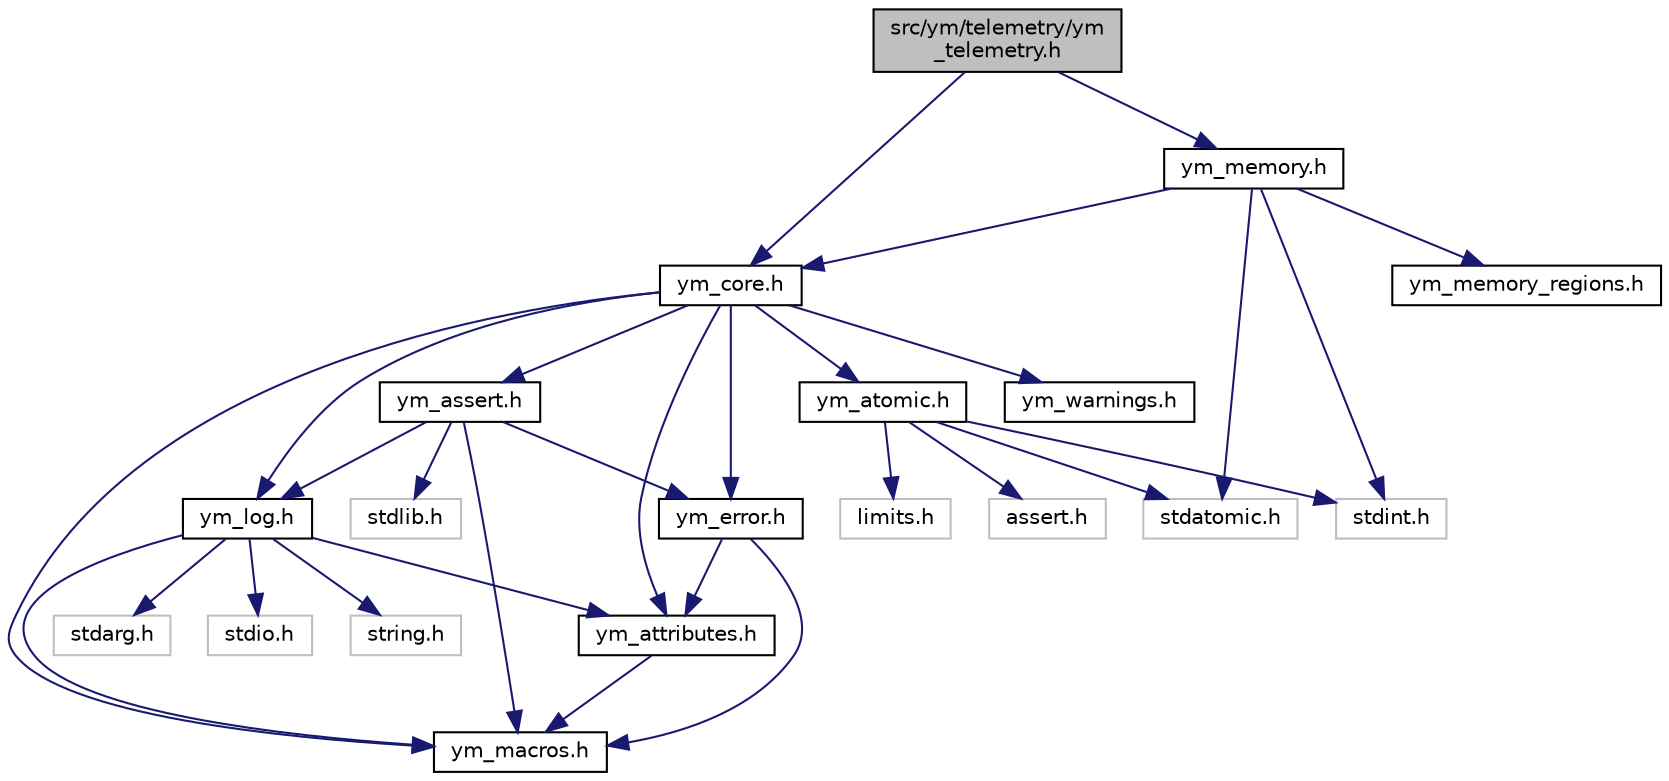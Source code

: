 digraph "src/ym/telemetry/ym_telemetry.h"
{
  edge [fontname="Helvetica",fontsize="10",labelfontname="Helvetica",labelfontsize="10"];
  node [fontname="Helvetica",fontsize="10",shape=record];
  Node1 [label="src/ym/telemetry/ym\l_telemetry.h",height=0.2,width=0.4,color="black", fillcolor="grey75", style="filled", fontcolor="black"];
  Node1 -> Node2 [color="midnightblue",fontsize="10",style="solid",fontname="Helvetica"];
  Node2 [label="ym_core.h",height=0.2,width=0.4,color="black", fillcolor="white", style="filled",URL="$ym__core_8h.html"];
  Node2 -> Node3 [color="midnightblue",fontsize="10",style="solid",fontname="Helvetica"];
  Node3 [label="ym_assert.h",height=0.2,width=0.4,color="black", fillcolor="white", style="filled",URL="$ym__assert_8h.html"];
  Node3 -> Node4 [color="midnightblue",fontsize="10",style="solid",fontname="Helvetica"];
  Node4 [label="ym_macros.h",height=0.2,width=0.4,color="black", fillcolor="white", style="filled",URL="$ym__macros_8h.html"];
  Node3 -> Node5 [color="midnightblue",fontsize="10",style="solid",fontname="Helvetica"];
  Node5 [label="ym_error.h",height=0.2,width=0.4,color="black", fillcolor="white", style="filled",URL="$ym__error_8h.html"];
  Node5 -> Node4 [color="midnightblue",fontsize="10",style="solid",fontname="Helvetica"];
  Node5 -> Node6 [color="midnightblue",fontsize="10",style="solid",fontname="Helvetica"];
  Node6 [label="ym_attributes.h",height=0.2,width=0.4,color="black", fillcolor="white", style="filled",URL="$ym__attributes_8h.html"];
  Node6 -> Node4 [color="midnightblue",fontsize="10",style="solid",fontname="Helvetica"];
  Node3 -> Node7 [color="midnightblue",fontsize="10",style="solid",fontname="Helvetica"];
  Node7 [label="ym_log.h",height=0.2,width=0.4,color="black", fillcolor="white", style="filled",URL="$ym__log_8h.html"];
  Node7 -> Node4 [color="midnightblue",fontsize="10",style="solid",fontname="Helvetica"];
  Node7 -> Node6 [color="midnightblue",fontsize="10",style="solid",fontname="Helvetica"];
  Node7 -> Node8 [color="midnightblue",fontsize="10",style="solid",fontname="Helvetica"];
  Node8 [label="stdarg.h",height=0.2,width=0.4,color="grey75", fillcolor="white", style="filled"];
  Node7 -> Node9 [color="midnightblue",fontsize="10",style="solid",fontname="Helvetica"];
  Node9 [label="stdio.h",height=0.2,width=0.4,color="grey75", fillcolor="white", style="filled"];
  Node7 -> Node10 [color="midnightblue",fontsize="10",style="solid",fontname="Helvetica"];
  Node10 [label="string.h",height=0.2,width=0.4,color="grey75", fillcolor="white", style="filled"];
  Node3 -> Node11 [color="midnightblue",fontsize="10",style="solid",fontname="Helvetica"];
  Node11 [label="stdlib.h",height=0.2,width=0.4,color="grey75", fillcolor="white", style="filled"];
  Node2 -> Node6 [color="midnightblue",fontsize="10",style="solid",fontname="Helvetica"];
  Node2 -> Node7 [color="midnightblue",fontsize="10",style="solid",fontname="Helvetica"];
  Node2 -> Node5 [color="midnightblue",fontsize="10",style="solid",fontname="Helvetica"];
  Node2 -> Node4 [color="midnightblue",fontsize="10",style="solid",fontname="Helvetica"];
  Node2 -> Node12 [color="midnightblue",fontsize="10",style="solid",fontname="Helvetica"];
  Node12 [label="ym_warnings.h",height=0.2,width=0.4,color="black", fillcolor="white", style="filled",URL="$ym__warnings_8h.html"];
  Node2 -> Node13 [color="midnightblue",fontsize="10",style="solid",fontname="Helvetica"];
  Node13 [label="ym_atomic.h",height=0.2,width=0.4,color="black", fillcolor="white", style="filled",URL="$ym__atomic_8h.html"];
  Node13 -> Node14 [color="midnightblue",fontsize="10",style="solid",fontname="Helvetica"];
  Node14 [label="stdatomic.h",height=0.2,width=0.4,color="grey75", fillcolor="white", style="filled"];
  Node13 -> Node15 [color="midnightblue",fontsize="10",style="solid",fontname="Helvetica"];
  Node15 [label="stdint.h",height=0.2,width=0.4,color="grey75", fillcolor="white", style="filled"];
  Node13 -> Node16 [color="midnightblue",fontsize="10",style="solid",fontname="Helvetica"];
  Node16 [label="assert.h",height=0.2,width=0.4,color="grey75", fillcolor="white", style="filled"];
  Node13 -> Node17 [color="midnightblue",fontsize="10",style="solid",fontname="Helvetica"];
  Node17 [label="limits.h",height=0.2,width=0.4,color="grey75", fillcolor="white", style="filled"];
  Node1 -> Node18 [color="midnightblue",fontsize="10",style="solid",fontname="Helvetica"];
  Node18 [label="ym_memory.h",height=0.2,width=0.4,color="black", fillcolor="white", style="filled",URL="$ym__memory_8h.html"];
  Node18 -> Node15 [color="midnightblue",fontsize="10",style="solid",fontname="Helvetica"];
  Node18 -> Node14 [color="midnightblue",fontsize="10",style="solid",fontname="Helvetica"];
  Node18 -> Node2 [color="midnightblue",fontsize="10",style="solid",fontname="Helvetica"];
  Node18 -> Node19 [color="midnightblue",fontsize="10",style="solid",fontname="Helvetica"];
  Node19 [label="ym_memory_regions.h",height=0.2,width=0.4,color="black", fillcolor="white", style="filled",URL="$ym__memory__regions_8h.html"];
}
